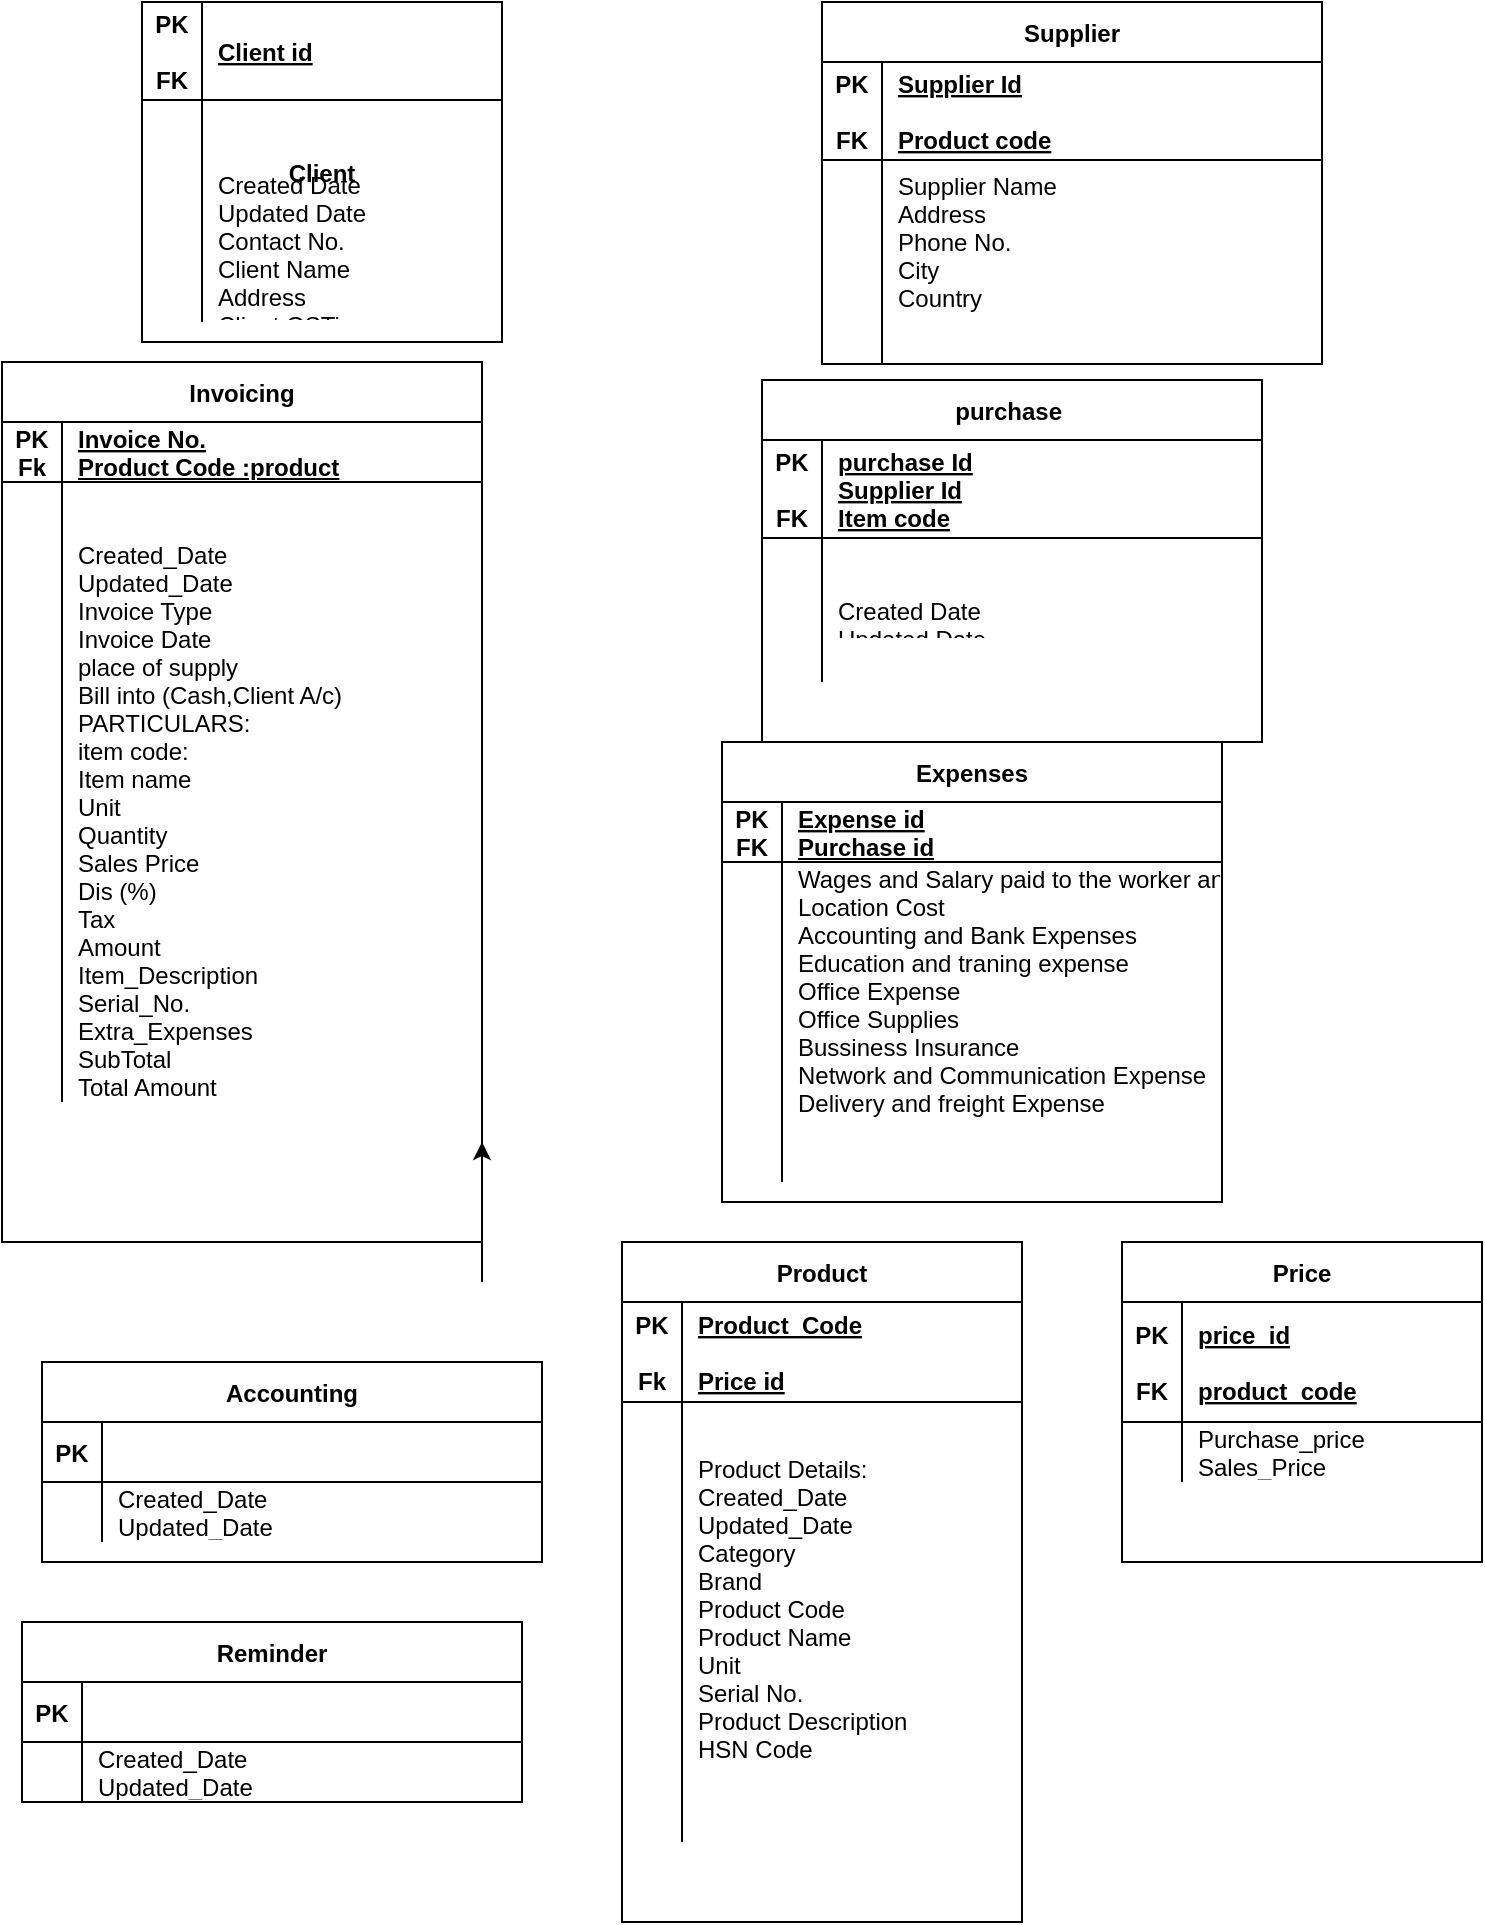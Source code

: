<mxfile version="13.6.6" type="github">
  <diagram id="R2lEEEUBdFMjLlhIrx00" name="Page-1">
    <mxGraphModel dx="868" dy="1582" grid="1" gridSize="10" guides="1" tooltips="1" connect="1" arrows="1" fold="1" page="1" pageScale="1" pageWidth="850" pageHeight="1100" math="0" shadow="0" extFonts="Permanent Marker^https://fonts.googleapis.com/css?family=Permanent+Marker">
      <root>
        <mxCell id="0" />
        <mxCell id="1" parent="0" />
        <mxCell id="tkwTQOG7FHEj-UIbYZqd-1" style="edgeStyle=orthogonalEdgeStyle;rounded=0;orthogonalLoop=1;jettySize=auto;html=1;exitX=1;exitY=1;exitDx=0;exitDy=0;" parent="1" source="C-vyLk0tnHw3VtMMgP7b-23" edge="1">
          <mxGeometry relative="1" as="geometry">
            <mxPoint x="320" y="400" as="targetPoint" />
          </mxGeometry>
        </mxCell>
        <mxCell id="C-vyLk0tnHw3VtMMgP7b-23" value="Invoicing" style="shape=table;startSize=30;container=1;collapsible=1;childLayout=tableLayout;fixedRows=1;rowLines=0;fontStyle=1;align=center;resizeLast=1;" parent="1" vertex="1">
          <mxGeometry x="80" y="10" width="240" height="440" as="geometry" />
        </mxCell>
        <mxCell id="C-vyLk0tnHw3VtMMgP7b-24" value="" style="shape=partialRectangle;collapsible=0;dropTarget=0;pointerEvents=0;fillColor=none;points=[[0,0.5],[1,0.5]];portConstraint=eastwest;top=0;left=0;right=0;bottom=1;" parent="C-vyLk0tnHw3VtMMgP7b-23" vertex="1">
          <mxGeometry y="30" width="240" height="30" as="geometry" />
        </mxCell>
        <mxCell id="C-vyLk0tnHw3VtMMgP7b-25" value="PK&#xa;Fk" style="shape=partialRectangle;overflow=hidden;connectable=0;fillColor=none;top=0;left=0;bottom=0;right=0;fontStyle=1;" parent="C-vyLk0tnHw3VtMMgP7b-24" vertex="1">
          <mxGeometry width="30" height="30" as="geometry" />
        </mxCell>
        <mxCell id="C-vyLk0tnHw3VtMMgP7b-26" value="Invoice No.&#xa;Product Code :product&#xa;Client id:Client&#xa;From Id: Client" style="shape=partialRectangle;overflow=hidden;connectable=0;fillColor=none;top=0;left=0;bottom=0;right=0;align=left;spacingLeft=6;fontStyle=5;" parent="C-vyLk0tnHw3VtMMgP7b-24" vertex="1">
          <mxGeometry x="30" width="210" height="30" as="geometry" />
        </mxCell>
        <mxCell id="C-vyLk0tnHw3VtMMgP7b-27" value="" style="shape=partialRectangle;collapsible=0;dropTarget=0;pointerEvents=0;fillColor=none;points=[[0,0.5],[1,0.5]];portConstraint=eastwest;top=0;left=0;right=0;bottom=0;" parent="C-vyLk0tnHw3VtMMgP7b-23" vertex="1">
          <mxGeometry y="60" width="240" height="310" as="geometry" />
        </mxCell>
        <mxCell id="C-vyLk0tnHw3VtMMgP7b-28" value="" style="shape=partialRectangle;overflow=hidden;connectable=0;fillColor=none;top=0;left=0;bottom=0;right=0;" parent="C-vyLk0tnHw3VtMMgP7b-27" vertex="1">
          <mxGeometry width="30" height="310" as="geometry" />
        </mxCell>
        <mxCell id="C-vyLk0tnHw3VtMMgP7b-29" value="&#xa;&#xa;Created_Date&#xa;Updated_Date&#xa;Invoice Type &#xa;Invoice Date&#xa;place of supply&#xa;Bill into (Cash,Client A/c)&#xa;PARTICULARS:&#xa;item code:&#xa;Item name &#xa;Unit&#xa;Quantity&#xa;Sales Price&#xa;Dis (%)&#xa;Tax&#xa;Amount &#xa;Item_Description &#xa;Serial_No.&#xa;Extra_Expenses&#xa;SubTotal &#xa;Total Amount" style="shape=partialRectangle;overflow=hidden;connectable=0;fillColor=none;top=0;left=0;bottom=0;right=0;align=left;spacingLeft=6;" parent="C-vyLk0tnHw3VtMMgP7b-27" vertex="1">
          <mxGeometry x="30" width="210" height="310" as="geometry" />
        </mxCell>
        <mxCell id="hCV1hrrRze3Hc5nnpDuN-1" value="Accounting" style="shape=table;startSize=30;container=1;collapsible=1;childLayout=tableLayout;fixedRows=1;rowLines=0;fontStyle=1;align=center;resizeLast=1;" parent="1" vertex="1">
          <mxGeometry x="100" y="510" width="250" height="100" as="geometry">
            <mxRectangle x="100" y="300" width="100" height="30" as="alternateBounds" />
          </mxGeometry>
        </mxCell>
        <mxCell id="hCV1hrrRze3Hc5nnpDuN-2" value="" style="shape=partialRectangle;collapsible=0;dropTarget=0;pointerEvents=0;fillColor=none;points=[[0,0.5],[1,0.5]];portConstraint=eastwest;top=0;left=0;right=0;bottom=1;" parent="hCV1hrrRze3Hc5nnpDuN-1" vertex="1">
          <mxGeometry y="30" width="250" height="30" as="geometry" />
        </mxCell>
        <mxCell id="hCV1hrrRze3Hc5nnpDuN-3" value="PK" style="shape=partialRectangle;overflow=hidden;connectable=0;fillColor=none;top=0;left=0;bottom=0;right=0;fontStyle=1;" parent="hCV1hrrRze3Hc5nnpDuN-2" vertex="1">
          <mxGeometry width="30" height="30" as="geometry" />
        </mxCell>
        <mxCell id="hCV1hrrRze3Hc5nnpDuN-4" value="" style="shape=partialRectangle;overflow=hidden;connectable=0;fillColor=none;top=0;left=0;bottom=0;right=0;align=left;spacingLeft=6;fontStyle=5;" parent="hCV1hrrRze3Hc5nnpDuN-2" vertex="1">
          <mxGeometry x="30" width="220" height="30" as="geometry" />
        </mxCell>
        <mxCell id="hCV1hrrRze3Hc5nnpDuN-5" value="" style="shape=partialRectangle;collapsible=0;dropTarget=0;pointerEvents=0;fillColor=none;points=[[0,0.5],[1,0.5]];portConstraint=eastwest;top=0;left=0;right=0;bottom=0;" parent="hCV1hrrRze3Hc5nnpDuN-1" vertex="1">
          <mxGeometry y="60" width="250" height="30" as="geometry" />
        </mxCell>
        <mxCell id="hCV1hrrRze3Hc5nnpDuN-6" value="" style="shape=partialRectangle;overflow=hidden;connectable=0;fillColor=none;top=0;left=0;bottom=0;right=0;" parent="hCV1hrrRze3Hc5nnpDuN-5" vertex="1">
          <mxGeometry width="30" height="30" as="geometry" />
        </mxCell>
        <mxCell id="hCV1hrrRze3Hc5nnpDuN-7" value="Created_Date&#xa;Updated_Date&#xa;Profit loss&#xa; total goods&#xa;Goods sold&#xa;" style="shape=partialRectangle;overflow=hidden;connectable=0;fillColor=none;top=0;left=0;bottom=0;right=0;align=left;spacingLeft=6;" parent="hCV1hrrRze3Hc5nnpDuN-5" vertex="1">
          <mxGeometry x="30" width="220" height="30" as="geometry" />
        </mxCell>
        <mxCell id="hCV1hrrRze3Hc5nnpDuN-8" value="Reminder" style="shape=table;startSize=30;container=1;collapsible=1;childLayout=tableLayout;fixedRows=1;rowLines=0;fontStyle=1;align=center;resizeLast=1;" parent="1" vertex="1">
          <mxGeometry x="90" y="640" width="250" height="90" as="geometry" />
        </mxCell>
        <mxCell id="hCV1hrrRze3Hc5nnpDuN-9" value="" style="shape=partialRectangle;collapsible=0;dropTarget=0;pointerEvents=0;fillColor=none;points=[[0,0.5],[1,0.5]];portConstraint=eastwest;top=0;left=0;right=0;bottom=1;" parent="hCV1hrrRze3Hc5nnpDuN-8" vertex="1">
          <mxGeometry y="30" width="250" height="30" as="geometry" />
        </mxCell>
        <mxCell id="hCV1hrrRze3Hc5nnpDuN-10" value="PK" style="shape=partialRectangle;overflow=hidden;connectable=0;fillColor=none;top=0;left=0;bottom=0;right=0;fontStyle=1;" parent="hCV1hrrRze3Hc5nnpDuN-9" vertex="1">
          <mxGeometry width="30" height="30" as="geometry" />
        </mxCell>
        <mxCell id="hCV1hrrRze3Hc5nnpDuN-11" value="" style="shape=partialRectangle;overflow=hidden;connectable=0;fillColor=none;top=0;left=0;bottom=0;right=0;align=left;spacingLeft=6;fontStyle=5;" parent="hCV1hrrRze3Hc5nnpDuN-9" vertex="1">
          <mxGeometry x="30" width="220" height="30" as="geometry" />
        </mxCell>
        <mxCell id="hCV1hrrRze3Hc5nnpDuN-12" value="" style="shape=partialRectangle;collapsible=0;dropTarget=0;pointerEvents=0;fillColor=none;points=[[0,0.5],[1,0.5]];portConstraint=eastwest;top=0;left=0;right=0;bottom=0;" parent="hCV1hrrRze3Hc5nnpDuN-8" vertex="1">
          <mxGeometry y="60" width="250" height="30" as="geometry" />
        </mxCell>
        <mxCell id="hCV1hrrRze3Hc5nnpDuN-13" value="" style="shape=partialRectangle;overflow=hidden;connectable=0;fillColor=none;top=0;left=0;bottom=0;right=0;" parent="hCV1hrrRze3Hc5nnpDuN-12" vertex="1">
          <mxGeometry width="30" height="30" as="geometry" />
        </mxCell>
        <mxCell id="hCV1hrrRze3Hc5nnpDuN-14" value="Created_Date&#xa;Updated_Date" style="shape=partialRectangle;overflow=hidden;connectable=0;fillColor=none;top=0;left=0;bottom=0;right=0;align=left;spacingLeft=6;" parent="hCV1hrrRze3Hc5nnpDuN-12" vertex="1">
          <mxGeometry x="30" width="220" height="30" as="geometry" />
        </mxCell>
        <mxCell id="qD97X-3uFL_DXU-bLCjW-2" value="Product" style="shape=table;startSize=30;container=1;collapsible=1;childLayout=tableLayout;fixedRows=1;rowLines=0;fontStyle=1;align=center;resizeLast=1;" parent="1" vertex="1">
          <mxGeometry x="390" y="450" width="200" height="340.0" as="geometry" />
        </mxCell>
        <mxCell id="qD97X-3uFL_DXU-bLCjW-3" value="" style="shape=partialRectangle;collapsible=0;dropTarget=0;pointerEvents=0;fillColor=none;points=[[0,0.5],[1,0.5]];portConstraint=eastwest;top=0;left=0;right=0;bottom=1;" parent="qD97X-3uFL_DXU-bLCjW-2" vertex="1">
          <mxGeometry y="30" width="200" height="50" as="geometry" />
        </mxCell>
        <mxCell id="qD97X-3uFL_DXU-bLCjW-4" value="PK&#xa;&#xa;Fk" style="shape=partialRectangle;overflow=hidden;connectable=0;fillColor=none;top=0;left=0;bottom=0;right=0;fontStyle=1;" parent="qD97X-3uFL_DXU-bLCjW-3" vertex="1">
          <mxGeometry width="30" height="50" as="geometry" />
        </mxCell>
        <mxCell id="qD97X-3uFL_DXU-bLCjW-5" value="Product_Code&#xa;&#xa;Price id" style="shape=partialRectangle;overflow=hidden;connectable=0;fillColor=none;top=0;left=0;bottom=0;right=0;align=left;spacingLeft=6;fontStyle=5;" parent="qD97X-3uFL_DXU-bLCjW-3" vertex="1">
          <mxGeometry x="30" width="170" height="50" as="geometry" />
        </mxCell>
        <mxCell id="qD97X-3uFL_DXU-bLCjW-6" value="" style="shape=partialRectangle;collapsible=0;dropTarget=0;pointerEvents=0;fillColor=none;points=[[0,0.5],[1,0.5]];portConstraint=eastwest;top=0;left=0;right=0;bottom=0;" parent="qD97X-3uFL_DXU-bLCjW-2" vertex="1">
          <mxGeometry y="80" width="200" height="220" as="geometry" />
        </mxCell>
        <mxCell id="qD97X-3uFL_DXU-bLCjW-7" value="" style="shape=partialRectangle;overflow=hidden;connectable=0;fillColor=none;top=0;left=0;bottom=0;right=0;" parent="qD97X-3uFL_DXU-bLCjW-6" vertex="1">
          <mxGeometry width="30" height="220" as="geometry" />
        </mxCell>
        <mxCell id="qD97X-3uFL_DXU-bLCjW-8" value="Product Details:&#xa;Created_Date&#xa;Updated_Date&#xa;Category&#xa;Brand&#xa;Product Code&#xa;Product Name&#xa;Unit &#xa;Serial No.&#xa;Product Description&#xa;HSN Code&#xa;" style="shape=partialRectangle;overflow=hidden;connectable=0;fillColor=none;top=0;left=0;bottom=0;right=0;align=left;spacingLeft=6;" parent="qD97X-3uFL_DXU-bLCjW-6" vertex="1">
          <mxGeometry x="30" width="170" height="220" as="geometry" />
        </mxCell>
        <mxCell id="tkwTQOG7FHEj-UIbYZqd-4" value="Price" style="shape=table;startSize=30;container=1;collapsible=1;childLayout=tableLayout;fixedRows=1;rowLines=0;fontStyle=1;align=center;resizeLast=1;" parent="1" vertex="1">
          <mxGeometry x="640" y="450" width="180" height="160" as="geometry">
            <mxRectangle x="100" y="300" width="100" height="30" as="alternateBounds" />
          </mxGeometry>
        </mxCell>
        <mxCell id="tkwTQOG7FHEj-UIbYZqd-5" value="" style="shape=partialRectangle;collapsible=0;dropTarget=0;pointerEvents=0;fillColor=none;points=[[0,0.5],[1,0.5]];portConstraint=eastwest;top=0;left=0;right=0;bottom=1;" parent="tkwTQOG7FHEj-UIbYZqd-4" vertex="1">
          <mxGeometry y="30" width="180" height="60" as="geometry" />
        </mxCell>
        <mxCell id="tkwTQOG7FHEj-UIbYZqd-6" value="PK&#xa;&#xa;FK" style="shape=partialRectangle;overflow=hidden;connectable=0;fillColor=none;top=0;left=0;bottom=0;right=0;fontStyle=1;" parent="tkwTQOG7FHEj-UIbYZqd-5" vertex="1">
          <mxGeometry width="30" height="60" as="geometry" />
        </mxCell>
        <mxCell id="tkwTQOG7FHEj-UIbYZqd-7" value="price_id&#xa;&#xa;product_code" style="shape=partialRectangle;overflow=hidden;connectable=0;fillColor=none;top=0;left=0;bottom=0;right=0;align=left;spacingLeft=6;fontStyle=5;" parent="tkwTQOG7FHEj-UIbYZqd-5" vertex="1">
          <mxGeometry x="30" width="150" height="60" as="geometry" />
        </mxCell>
        <mxCell id="tkwTQOG7FHEj-UIbYZqd-8" value="" style="shape=partialRectangle;collapsible=0;dropTarget=0;pointerEvents=0;fillColor=none;points=[[0,0.5],[1,0.5]];portConstraint=eastwest;top=0;left=0;right=0;bottom=0;" parent="tkwTQOG7FHEj-UIbYZqd-4" vertex="1">
          <mxGeometry y="90" width="180" height="30" as="geometry" />
        </mxCell>
        <mxCell id="tkwTQOG7FHEj-UIbYZqd-9" value="" style="shape=partialRectangle;overflow=hidden;connectable=0;fillColor=none;top=0;left=0;bottom=0;right=0;" parent="tkwTQOG7FHEj-UIbYZqd-8" vertex="1">
          <mxGeometry width="30" height="30" as="geometry" />
        </mxCell>
        <mxCell id="tkwTQOG7FHEj-UIbYZqd-10" value="Purchase_price&#xa;Sales_Price&#xa;MRP&#xa;Discount&#xa;Sales_Discount&#xa;GST&#xa;Created_Date&#xa;Updated_Date&#xa;" style="shape=partialRectangle;overflow=hidden;connectable=0;fillColor=none;top=0;left=0;bottom=0;right=0;align=left;spacingLeft=6;" parent="tkwTQOG7FHEj-UIbYZqd-8" vertex="1">
          <mxGeometry x="30" width="150" height="30" as="geometry" />
        </mxCell>
        <mxCell id="fWuLK9z1oNf-tRKjWw9Y-1" value="Supplier" style="shape=table;startSize=30;container=1;collapsible=1;childLayout=tableLayout;fixedRows=1;rowLines=0;fontStyle=1;align=center;resizeLast=1;" vertex="1" parent="1">
          <mxGeometry x="490" y="-170" width="250" height="181" as="geometry" />
        </mxCell>
        <mxCell id="fWuLK9z1oNf-tRKjWw9Y-2" value="" style="shape=partialRectangle;collapsible=0;dropTarget=0;pointerEvents=0;fillColor=none;points=[[0,0.5],[1,0.5]];portConstraint=eastwest;top=0;left=0;right=0;bottom=1;" vertex="1" parent="fWuLK9z1oNf-tRKjWw9Y-1">
          <mxGeometry y="30" width="250" height="49" as="geometry" />
        </mxCell>
        <mxCell id="fWuLK9z1oNf-tRKjWw9Y-3" value="PK&#xa;&#xa;FK" style="shape=partialRectangle;overflow=hidden;connectable=0;fillColor=none;top=0;left=0;bottom=0;right=0;fontStyle=1;" vertex="1" parent="fWuLK9z1oNf-tRKjWw9Y-2">
          <mxGeometry width="30" height="49" as="geometry" />
        </mxCell>
        <mxCell id="fWuLK9z1oNf-tRKjWw9Y-4" value="Supplier Id&#xa;&#xa;Product code" style="shape=partialRectangle;overflow=hidden;connectable=0;fillColor=none;top=0;left=0;bottom=0;right=0;align=left;spacingLeft=6;fontStyle=5;" vertex="1" parent="fWuLK9z1oNf-tRKjWw9Y-2">
          <mxGeometry x="30" width="220" height="49" as="geometry" />
        </mxCell>
        <mxCell id="fWuLK9z1oNf-tRKjWw9Y-5" value="" style="shape=partialRectangle;collapsible=0;dropTarget=0;pointerEvents=0;fillColor=none;points=[[0,0.5],[1,0.5]];portConstraint=eastwest;top=0;left=0;right=0;bottom=0;" vertex="1" parent="fWuLK9z1oNf-tRKjWw9Y-1">
          <mxGeometry y="79" width="250" height="81" as="geometry" />
        </mxCell>
        <mxCell id="fWuLK9z1oNf-tRKjWw9Y-6" value="" style="shape=partialRectangle;overflow=hidden;connectable=0;fillColor=none;top=0;left=0;bottom=0;right=0;" vertex="1" parent="fWuLK9z1oNf-tRKjWw9Y-5">
          <mxGeometry width="30" height="81" as="geometry" />
        </mxCell>
        <mxCell id="fWuLK9z1oNf-tRKjWw9Y-7" value="Supplier Name&#xa;Address&#xa;Phone No.&#xa;City&#xa;Country" style="shape=partialRectangle;overflow=hidden;connectable=0;fillColor=none;top=0;left=0;bottom=0;right=0;align=left;spacingLeft=6;" vertex="1" parent="fWuLK9z1oNf-tRKjWw9Y-5">
          <mxGeometry x="30" width="220" height="81" as="geometry" />
        </mxCell>
        <mxCell id="fWuLK9z1oNf-tRKjWw9Y-8" value="" style="shape=partialRectangle;collapsible=0;dropTarget=0;pointerEvents=0;fillColor=none;points=[[0,0.5],[1,0.5]];portConstraint=eastwest;top=0;left=0;right=0;bottom=0;" vertex="1" parent="fWuLK9z1oNf-tRKjWw9Y-1">
          <mxGeometry y="160" width="250" height="21" as="geometry" />
        </mxCell>
        <mxCell id="fWuLK9z1oNf-tRKjWw9Y-9" value="" style="shape=partialRectangle;overflow=hidden;connectable=0;fillColor=none;top=0;left=0;bottom=0;right=0;" vertex="1" parent="fWuLK9z1oNf-tRKjWw9Y-8">
          <mxGeometry width="30" height="21" as="geometry" />
        </mxCell>
        <mxCell id="fWuLK9z1oNf-tRKjWw9Y-10" value="" style="shape=partialRectangle;overflow=hidden;connectable=0;fillColor=none;top=0;left=0;bottom=0;right=0;align=left;spacingLeft=6;" vertex="1" parent="fWuLK9z1oNf-tRKjWw9Y-8">
          <mxGeometry x="30" width="220" height="21" as="geometry" />
        </mxCell>
        <mxCell id="C-vyLk0tnHw3VtMMgP7b-13" value="Expenses" style="shape=table;startSize=30;container=1;collapsible=1;childLayout=tableLayout;fixedRows=1;rowLines=0;fontStyle=1;align=center;resizeLast=1;" parent="1" vertex="1">
          <mxGeometry x="440" y="200" width="250" height="230" as="geometry" />
        </mxCell>
        <mxCell id="C-vyLk0tnHw3VtMMgP7b-14" value="" style="shape=partialRectangle;collapsible=0;dropTarget=0;pointerEvents=0;fillColor=none;points=[[0,0.5],[1,0.5]];portConstraint=eastwest;top=0;left=0;right=0;bottom=1;" parent="C-vyLk0tnHw3VtMMgP7b-13" vertex="1">
          <mxGeometry y="30" width="250" height="30" as="geometry" />
        </mxCell>
        <mxCell id="C-vyLk0tnHw3VtMMgP7b-15" value="PK&#xa;FK" style="shape=partialRectangle;overflow=hidden;connectable=0;fillColor=none;top=0;left=0;bottom=0;right=0;fontStyle=1;" parent="C-vyLk0tnHw3VtMMgP7b-14" vertex="1">
          <mxGeometry width="30" height="30" as="geometry" />
        </mxCell>
        <mxCell id="C-vyLk0tnHw3VtMMgP7b-16" value="Expense id&#xa;Purchase id" style="shape=partialRectangle;overflow=hidden;connectable=0;fillColor=none;top=0;left=0;bottom=0;right=0;align=left;spacingLeft=6;fontStyle=5;" parent="C-vyLk0tnHw3VtMMgP7b-14" vertex="1">
          <mxGeometry x="30" width="220" height="30" as="geometry" />
        </mxCell>
        <mxCell id="C-vyLk0tnHw3VtMMgP7b-17" value="" style="shape=partialRectangle;collapsible=0;dropTarget=0;pointerEvents=0;fillColor=none;points=[[0,0.5],[1,0.5]];portConstraint=eastwest;top=0;left=0;right=0;bottom=0;" parent="C-vyLk0tnHw3VtMMgP7b-13" vertex="1">
          <mxGeometry y="60" width="250" height="130" as="geometry" />
        </mxCell>
        <mxCell id="C-vyLk0tnHw3VtMMgP7b-18" value="" style="shape=partialRectangle;overflow=hidden;connectable=0;fillColor=none;top=0;left=0;bottom=0;right=0;" parent="C-vyLk0tnHw3VtMMgP7b-17" vertex="1">
          <mxGeometry width="30" height="130" as="geometry" />
        </mxCell>
        <mxCell id="C-vyLk0tnHw3VtMMgP7b-19" value="Wages and Salary paid to the worker and employees&#xa;Location Cost&#xa;Accounting and Bank Expenses&#xa;Education and traning expense&#xa;Office Expense&#xa;Office Supplies&#xa;Bussiness Insurance&#xa;Network and Communication Expense&#xa;Delivery and freight Expense&#xa;Cost of Goods Sold&#xa;Advertising and Marketing Expense&#xa;Laundry Expense&#xa;Utility Expense&#xa;Gifts,Meal And Entertainment Expenses " style="shape=partialRectangle;overflow=hidden;connectable=0;fillColor=none;top=0;left=0;bottom=0;right=0;align=left;spacingLeft=6;" parent="C-vyLk0tnHw3VtMMgP7b-17" vertex="1">
          <mxGeometry x="30" width="220" height="130" as="geometry" />
        </mxCell>
        <mxCell id="C-vyLk0tnHw3VtMMgP7b-20" value="" style="shape=partialRectangle;collapsible=0;dropTarget=0;pointerEvents=0;fillColor=none;points=[[0,0.5],[1,0.5]];portConstraint=eastwest;top=0;left=0;right=0;bottom=0;" parent="C-vyLk0tnHw3VtMMgP7b-13" vertex="1">
          <mxGeometry y="190" width="250" height="30" as="geometry" />
        </mxCell>
        <mxCell id="C-vyLk0tnHw3VtMMgP7b-21" value="" style="shape=partialRectangle;overflow=hidden;connectable=0;fillColor=none;top=0;left=0;bottom=0;right=0;" parent="C-vyLk0tnHw3VtMMgP7b-20" vertex="1">
          <mxGeometry width="30" height="30" as="geometry" />
        </mxCell>
        <mxCell id="C-vyLk0tnHw3VtMMgP7b-22" value="" style="shape=partialRectangle;overflow=hidden;connectable=0;fillColor=none;top=0;left=0;bottom=0;right=0;align=left;spacingLeft=6;" parent="C-vyLk0tnHw3VtMMgP7b-20" vertex="1">
          <mxGeometry x="30" width="220" height="30" as="geometry" />
        </mxCell>
        <mxCell id="M7azKbh5kp9XNNTjJwWt-1" value="Client" style="shape=table;startSize=0;container=1;collapsible=1;childLayout=tableLayout;fixedRows=1;rowLines=0;fontStyle=1;align=center;resizeLast=1;" parent="1" vertex="1">
          <mxGeometry x="150" y="-170" width="180" height="170" as="geometry" />
        </mxCell>
        <mxCell id="M7azKbh5kp9XNNTjJwWt-2" value="" style="shape=partialRectangle;collapsible=0;dropTarget=0;pointerEvents=0;fillColor=none;points=[[0,0.5],[1,0.5]];portConstraint=eastwest;top=0;left=0;right=0;bottom=1;" parent="M7azKbh5kp9XNNTjJwWt-1" vertex="1">
          <mxGeometry width="180" height="49" as="geometry" />
        </mxCell>
        <mxCell id="M7azKbh5kp9XNNTjJwWt-3" value="PK&#xa;&#xa;FK" style="shape=partialRectangle;overflow=hidden;connectable=0;fillColor=none;top=0;left=0;bottom=0;right=0;fontStyle=1;" parent="M7azKbh5kp9XNNTjJwWt-2" vertex="1">
          <mxGeometry width="30" height="49" as="geometry" />
        </mxCell>
        <mxCell id="M7azKbh5kp9XNNTjJwWt-4" value="Client id" style="shape=partialRectangle;overflow=hidden;connectable=0;fillColor=none;top=0;left=0;bottom=0;right=0;align=left;spacingLeft=6;fontStyle=5;" parent="M7azKbh5kp9XNNTjJwWt-2" vertex="1">
          <mxGeometry x="30" width="150" height="49" as="geometry" />
        </mxCell>
        <mxCell id="M7azKbh5kp9XNNTjJwWt-5" value="" style="shape=partialRectangle;collapsible=0;dropTarget=0;pointerEvents=0;fillColor=none;points=[[0,0.5],[1,0.5]];portConstraint=eastwest;top=0;left=0;right=0;bottom=0;" parent="M7azKbh5kp9XNNTjJwWt-1" vertex="1">
          <mxGeometry y="49" width="180" height="20" as="geometry" />
        </mxCell>
        <mxCell id="M7azKbh5kp9XNNTjJwWt-6" value="" style="shape=partialRectangle;overflow=hidden;connectable=0;fillColor=none;top=0;left=0;bottom=0;right=0;" parent="M7azKbh5kp9XNNTjJwWt-5" vertex="1">
          <mxGeometry width="30" height="20" as="geometry" />
        </mxCell>
        <mxCell id="M7azKbh5kp9XNNTjJwWt-7" value="&#xa;&#xa;&#xa;Created_Date&#xa;Updated_Date&#xa;Supplier Name&#xa;purchasing Date&#xa;By cash or credit&#xa;" style="shape=partialRectangle;overflow=hidden;connectable=0;fillColor=none;top=0;left=0;bottom=0;right=0;align=left;spacingLeft=6;" parent="M7azKbh5kp9XNNTjJwWt-5" vertex="1">
          <mxGeometry x="30" width="150" height="20" as="geometry" />
        </mxCell>
        <mxCell id="M7azKbh5kp9XNNTjJwWt-8" value="" style="shape=partialRectangle;collapsible=0;dropTarget=0;pointerEvents=0;fillColor=none;points=[[0,0.5],[1,0.5]];portConstraint=eastwest;top=0;left=0;right=0;bottom=0;" parent="M7azKbh5kp9XNNTjJwWt-1" vertex="1">
          <mxGeometry y="69" width="180" height="91" as="geometry" />
        </mxCell>
        <mxCell id="M7azKbh5kp9XNNTjJwWt-9" value="" style="shape=partialRectangle;overflow=hidden;connectable=0;fillColor=none;top=0;left=0;bottom=0;right=0;" parent="M7azKbh5kp9XNNTjJwWt-8" vertex="1">
          <mxGeometry width="30" height="91" as="geometry" />
        </mxCell>
        <mxCell id="M7azKbh5kp9XNNTjJwWt-10" value="&#xa;Created Date&#xa;Updated Date&#xa;Contact No.&#xa;Client Name&#xa;Address&#xa;Client GSTin" style="shape=partialRectangle;overflow=hidden;connectable=0;fillColor=none;top=0;left=0;bottom=0;right=0;align=left;spacingLeft=6;" parent="M7azKbh5kp9XNNTjJwWt-8" vertex="1">
          <mxGeometry x="30" width="150" height="91" as="geometry" />
        </mxCell>
        <mxCell id="C-vyLk0tnHw3VtMMgP7b-2" value="purchase " style="shape=table;startSize=30;container=1;collapsible=1;childLayout=tableLayout;fixedRows=1;rowLines=0;fontStyle=1;align=center;resizeLast=1;" parent="1" vertex="1">
          <mxGeometry x="460" y="19" width="250" height="181" as="geometry" />
        </mxCell>
        <mxCell id="C-vyLk0tnHw3VtMMgP7b-3" value="" style="shape=partialRectangle;collapsible=0;dropTarget=0;pointerEvents=0;fillColor=none;points=[[0,0.5],[1,0.5]];portConstraint=eastwest;top=0;left=0;right=0;bottom=1;" parent="C-vyLk0tnHw3VtMMgP7b-2" vertex="1">
          <mxGeometry y="30" width="250" height="49" as="geometry" />
        </mxCell>
        <mxCell id="C-vyLk0tnHw3VtMMgP7b-4" value="PK&#xa;&#xa;FK" style="shape=partialRectangle;overflow=hidden;connectable=0;fillColor=none;top=0;left=0;bottom=0;right=0;fontStyle=1;" parent="C-vyLk0tnHw3VtMMgP7b-3" vertex="1">
          <mxGeometry width="30" height="49" as="geometry" />
        </mxCell>
        <mxCell id="C-vyLk0tnHw3VtMMgP7b-5" value="purchase Id&#xa;Supplier Id&#xa;Item code" style="shape=partialRectangle;overflow=hidden;connectable=0;fillColor=none;top=0;left=0;bottom=0;right=0;align=left;spacingLeft=6;fontStyle=5;" parent="C-vyLk0tnHw3VtMMgP7b-3" vertex="1">
          <mxGeometry x="30" width="220" height="49" as="geometry" />
        </mxCell>
        <mxCell id="C-vyLk0tnHw3VtMMgP7b-6" value="" style="shape=partialRectangle;collapsible=0;dropTarget=0;pointerEvents=0;fillColor=none;points=[[0,0.5],[1,0.5]];portConstraint=eastwest;top=0;left=0;right=0;bottom=0;" parent="C-vyLk0tnHw3VtMMgP7b-2" vertex="1">
          <mxGeometry y="79" width="250" height="51" as="geometry" />
        </mxCell>
        <mxCell id="C-vyLk0tnHw3VtMMgP7b-7" value="" style="shape=partialRectangle;overflow=hidden;connectable=0;fillColor=none;top=0;left=0;bottom=0;right=0;" parent="C-vyLk0tnHw3VtMMgP7b-6" vertex="1">
          <mxGeometry width="30" height="51" as="geometry" />
        </mxCell>
        <mxCell id="C-vyLk0tnHw3VtMMgP7b-8" value="&#xa;&#xa;Created Date&#xa;Updated Date&#xa;purchase Amount&#xa;Quantity" style="shape=partialRectangle;overflow=hidden;connectable=0;fillColor=none;top=0;left=0;bottom=0;right=0;align=left;spacingLeft=6;" parent="C-vyLk0tnHw3VtMMgP7b-6" vertex="1">
          <mxGeometry x="30" width="220" height="51" as="geometry" />
        </mxCell>
        <mxCell id="C-vyLk0tnHw3VtMMgP7b-9" value="" style="shape=partialRectangle;collapsible=0;dropTarget=0;pointerEvents=0;fillColor=none;points=[[0,0.5],[1,0.5]];portConstraint=eastwest;top=0;left=0;right=0;bottom=0;" parent="C-vyLk0tnHw3VtMMgP7b-2" vertex="1">
          <mxGeometry y="130" width="250" height="21" as="geometry" />
        </mxCell>
        <mxCell id="C-vyLk0tnHw3VtMMgP7b-10" value="" style="shape=partialRectangle;overflow=hidden;connectable=0;fillColor=none;top=0;left=0;bottom=0;right=0;" parent="C-vyLk0tnHw3VtMMgP7b-9" vertex="1">
          <mxGeometry width="30" height="21" as="geometry" />
        </mxCell>
        <mxCell id="C-vyLk0tnHw3VtMMgP7b-11" value="" style="shape=partialRectangle;overflow=hidden;connectable=0;fillColor=none;top=0;left=0;bottom=0;right=0;align=left;spacingLeft=6;" parent="C-vyLk0tnHw3VtMMgP7b-9" vertex="1">
          <mxGeometry x="30" width="220" height="21" as="geometry" />
        </mxCell>
      </root>
    </mxGraphModel>
  </diagram>
</mxfile>

